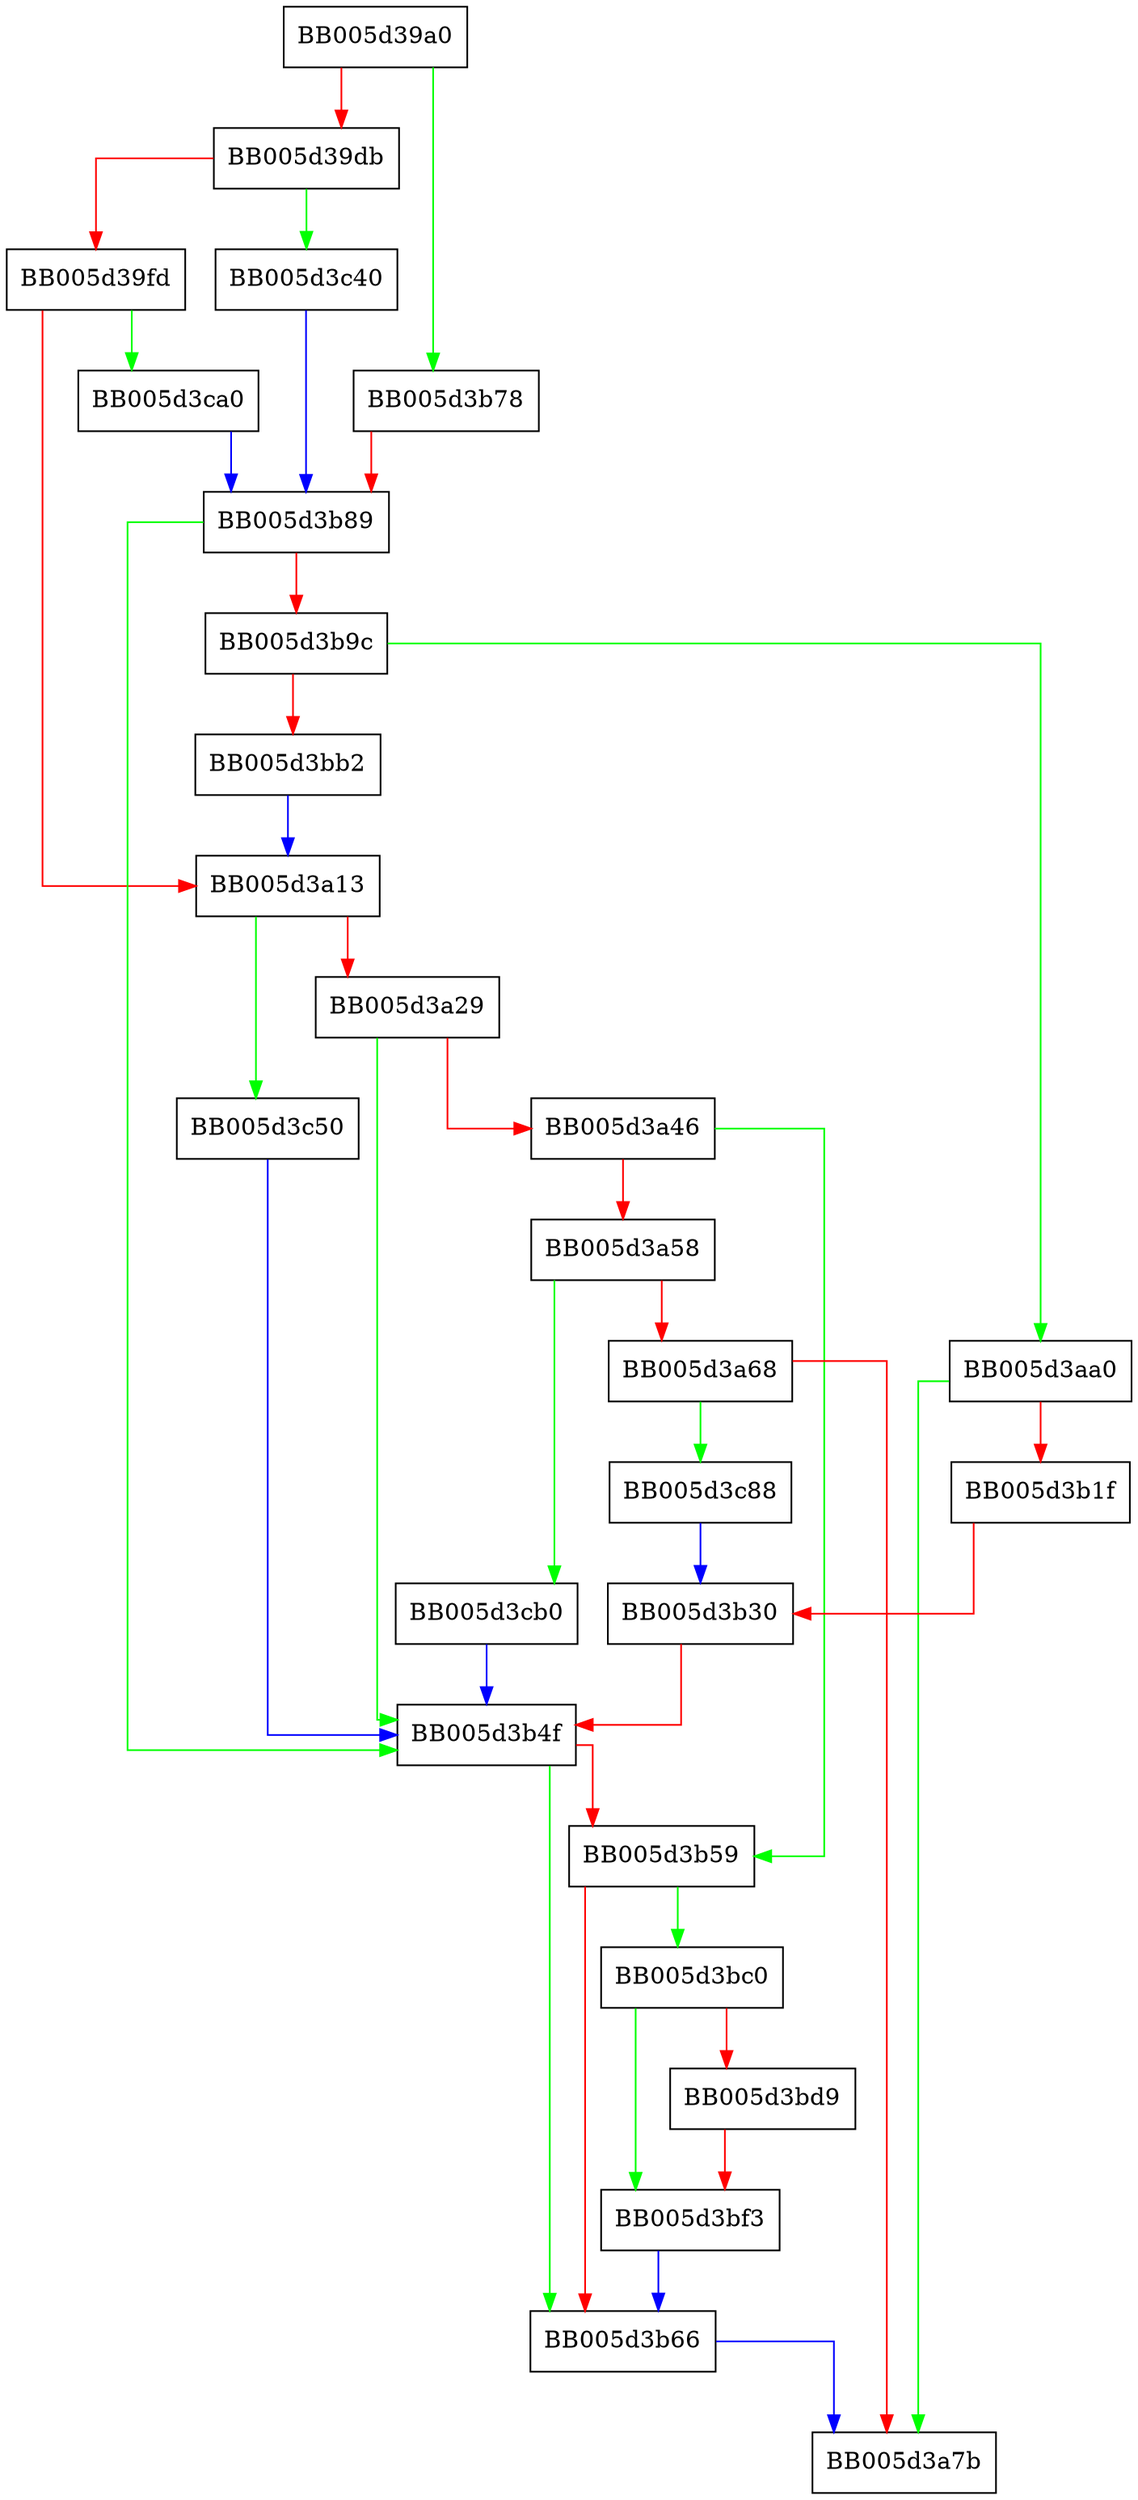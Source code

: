 digraph EVP_PKEY_new_raw_public_key_ex {
  node [shape="box"];
  graph [splines=ortho];
  BB005d39a0 -> BB005d3b78 [color="green"];
  BB005d39a0 -> BB005d39db [color="red"];
  BB005d39db -> BB005d3c40 [color="green"];
  BB005d39db -> BB005d39fd [color="red"];
  BB005d39fd -> BB005d3ca0 [color="green"];
  BB005d39fd -> BB005d3a13 [color="red"];
  BB005d3a13 -> BB005d3c50 [color="green"];
  BB005d3a13 -> BB005d3a29 [color="red"];
  BB005d3a29 -> BB005d3b4f [color="green"];
  BB005d3a29 -> BB005d3a46 [color="red"];
  BB005d3a46 -> BB005d3b59 [color="green"];
  BB005d3a46 -> BB005d3a58 [color="red"];
  BB005d3a58 -> BB005d3cb0 [color="green"];
  BB005d3a58 -> BB005d3a68 [color="red"];
  BB005d3a68 -> BB005d3c88 [color="green"];
  BB005d3a68 -> BB005d3a7b [color="red"];
  BB005d3aa0 -> BB005d3a7b [color="green"];
  BB005d3aa0 -> BB005d3b1f [color="red"];
  BB005d3b1f -> BB005d3b30 [color="red"];
  BB005d3b30 -> BB005d3b4f [color="red"];
  BB005d3b4f -> BB005d3b66 [color="green"];
  BB005d3b4f -> BB005d3b59 [color="red"];
  BB005d3b59 -> BB005d3bc0 [color="green"];
  BB005d3b59 -> BB005d3b66 [color="red"];
  BB005d3b66 -> BB005d3a7b [color="blue"];
  BB005d3b78 -> BB005d3b89 [color="red"];
  BB005d3b89 -> BB005d3b4f [color="green"];
  BB005d3b89 -> BB005d3b9c [color="red"];
  BB005d3b9c -> BB005d3aa0 [color="green"];
  BB005d3b9c -> BB005d3bb2 [color="red"];
  BB005d3bb2 -> BB005d3a13 [color="blue"];
  BB005d3bc0 -> BB005d3bf3 [color="green"];
  BB005d3bc0 -> BB005d3bd9 [color="red"];
  BB005d3bd9 -> BB005d3bf3 [color="red"];
  BB005d3bf3 -> BB005d3b66 [color="blue"];
  BB005d3c40 -> BB005d3b89 [color="blue"];
  BB005d3c50 -> BB005d3b4f [color="blue"];
  BB005d3c88 -> BB005d3b30 [color="blue"];
  BB005d3ca0 -> BB005d3b89 [color="blue"];
  BB005d3cb0 -> BB005d3b4f [color="blue"];
}